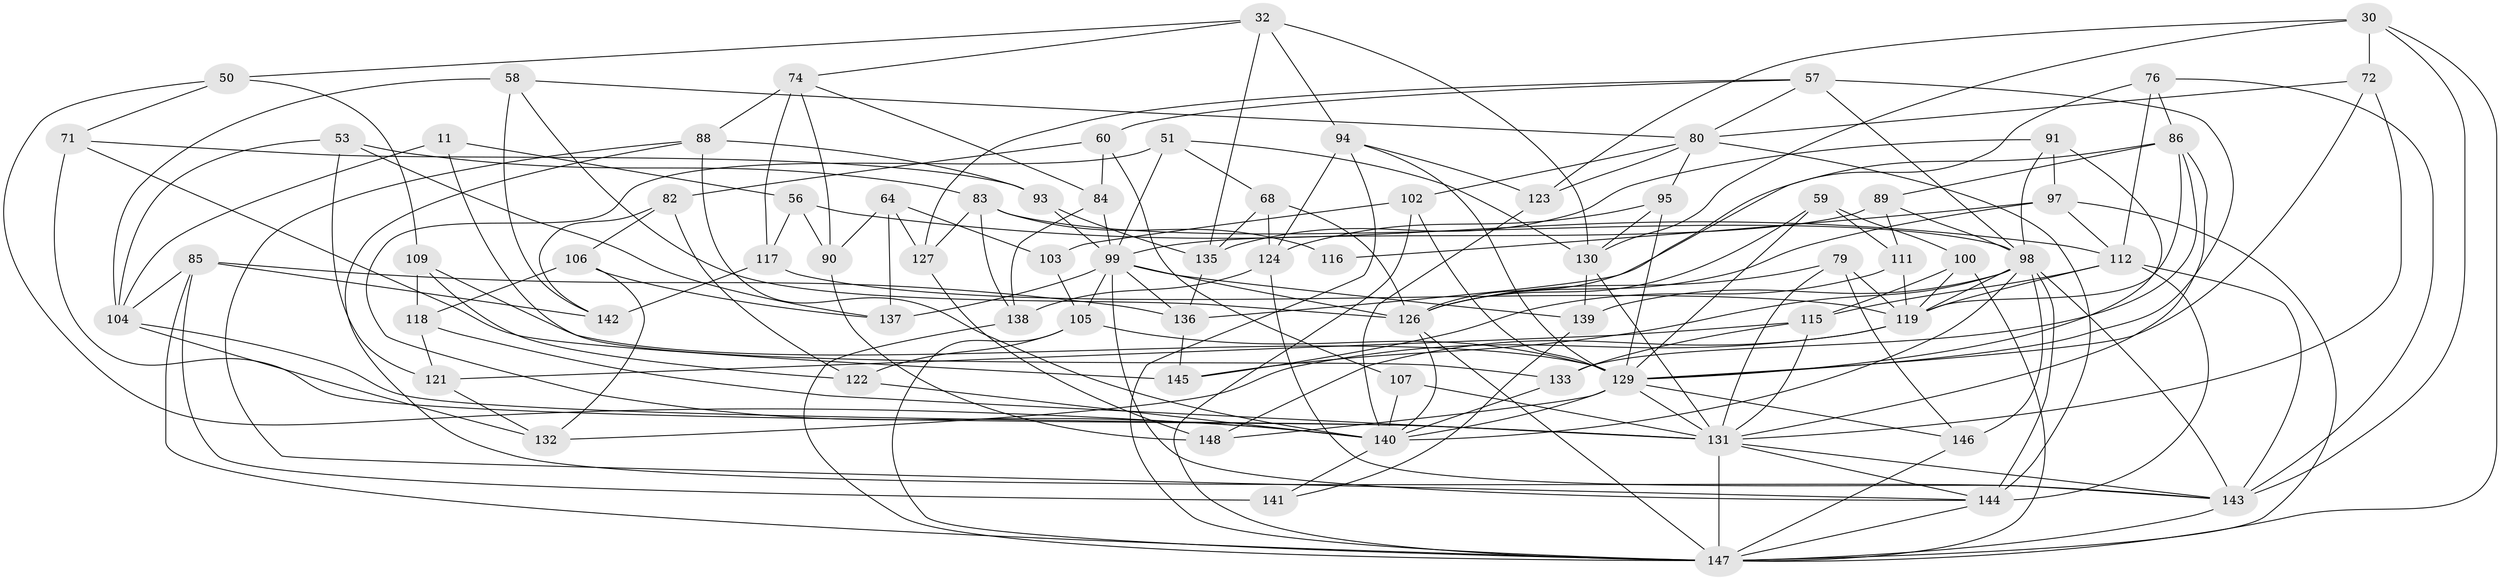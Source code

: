 // original degree distribution, {4: 1.0}
// Generated by graph-tools (version 1.1) at 2025/58/03/09/25 04:58:58]
// undirected, 74 vertices, 190 edges
graph export_dot {
graph [start="1"]
  node [color=gray90,style=filled];
  11;
  30 [super="+17"];
  32 [super="+7"];
  50;
  51;
  53;
  56;
  57 [super="+47"];
  58;
  59;
  60;
  64;
  68;
  71;
  72 [super="+1"];
  74 [super="+49"];
  76;
  79;
  80 [super="+9"];
  82;
  83 [super="+44"];
  84;
  85 [super="+2"];
  86 [super="+77+46"];
  88 [super="+14"];
  89;
  90;
  91;
  93;
  94 [super="+38"];
  95 [super="+54"];
  97 [super="+65"];
  98 [super="+6+45+96+13"];
  99 [super="+48"];
  100;
  102;
  103;
  104 [super="+4+101"];
  105 [super="+27"];
  106;
  107;
  109;
  111;
  112 [super="+3+26"];
  115 [super="+110"];
  116;
  117;
  118;
  119 [super="+108"];
  121;
  122;
  123;
  124 [super="+69"];
  126 [super="+24+29+62"];
  127;
  129 [super="+25+125+73"];
  130 [super="+20+61"];
  131 [super="+39+114+128"];
  132;
  133;
  135 [super="+134"];
  136 [super="+21+92"];
  137;
  138;
  139;
  140 [super="+67"];
  141;
  142;
  143 [super="+87+66"];
  144 [super="+120"];
  145;
  146;
  147 [super="+70+36+75+78+81"];
  148;
  11 -- 104 [weight=2];
  11 -- 56;
  11 -- 133;
  30 -- 72 [weight=2];
  30 -- 123;
  30 -- 130;
  30 -- 147;
  30 -- 143;
  32 -- 135;
  32 -- 94 [weight=2];
  32 -- 74;
  32 -- 50;
  32 -- 130;
  50 -- 71;
  50 -- 109;
  50 -- 140;
  51 -- 68;
  51 -- 130;
  51 -- 99;
  51 -- 140;
  53 -- 137;
  53 -- 121;
  53 -- 83;
  53 -- 104;
  56 -- 117;
  56 -- 90;
  56 -- 112;
  57 -- 60;
  57 -- 98 [weight=2];
  57 -- 80;
  57 -- 127;
  57 -- 129;
  58 -- 142;
  58 -- 80;
  58 -- 126;
  58 -- 104;
  59 -- 100;
  59 -- 111;
  59 -- 126;
  59 -- 129;
  60 -- 107;
  60 -- 82;
  60 -- 84;
  64 -- 137;
  64 -- 103;
  64 -- 90;
  64 -- 127;
  68 -- 124;
  68 -- 135;
  68 -- 126;
  71 -- 145;
  71 -- 93;
  71 -- 131;
  72 -- 80;
  72 -- 131;
  72 -- 129 [weight=2];
  74 -- 90;
  74 -- 88 [weight=2];
  74 -- 84;
  74 -- 117;
  76 -- 112;
  76 -- 126;
  76 -- 86;
  76 -- 143;
  79 -- 126;
  79 -- 146;
  79 -- 119;
  79 -- 131;
  80 -- 95 [weight=2];
  80 -- 123;
  80 -- 102;
  80 -- 144;
  82 -- 122;
  82 -- 106;
  82 -- 142;
  83 -- 138;
  83 -- 116 [weight=2];
  83 -- 127;
  83 -- 98;
  84 -- 138;
  84 -- 99;
  85 -- 136;
  85 -- 141 [weight=2];
  85 -- 142;
  85 -- 104;
  85 -- 147;
  86 -- 89;
  86 -- 136 [weight=2];
  86 -- 131 [weight=4];
  86 -- 133;
  86 -- 119;
  88 -- 93;
  88 -- 140;
  88 -- 144;
  88 -- 143;
  89 -- 99;
  89 -- 111;
  89 -- 98;
  90 -- 148;
  91 -- 97;
  91 -- 98;
  91 -- 135;
  91 -- 129;
  93 -- 135;
  93 -- 99;
  94 -- 123;
  94 -- 124;
  94 -- 147;
  94 -- 129;
  95 -- 129;
  95 -- 124 [weight=2];
  95 -- 130;
  97 -- 126;
  97 -- 116 [weight=2];
  97 -- 112;
  97 -- 147;
  98 -- 119 [weight=2];
  98 -- 146;
  98 -- 144;
  98 -- 145;
  98 -- 140;
  98 -- 139;
  98 -- 143 [weight=2];
  99 -- 136 [weight=2];
  99 -- 105;
  99 -- 137;
  99 -- 139;
  99 -- 144;
  99 -- 126 [weight=2];
  100 -- 115;
  100 -- 119;
  100 -- 147;
  102 -- 103;
  102 -- 147;
  102 -- 129;
  103 -- 105 [weight=2];
  104 -- 132;
  104 -- 131 [weight=2];
  105 -- 122;
  105 -- 129;
  105 -- 147;
  106 -- 137;
  106 -- 132;
  106 -- 118;
  107 -- 131 [weight=2];
  107 -- 140;
  109 -- 118;
  109 -- 122;
  109 -- 129;
  111 -- 145;
  111 -- 119;
  112 -- 119;
  112 -- 144 [weight=2];
  112 -- 115;
  112 -- 143;
  115 -- 133;
  115 -- 131 [weight=2];
  115 -- 121;
  117 -- 142;
  117 -- 119;
  118 -- 121;
  118 -- 131;
  119 -- 132;
  119 -- 148;
  121 -- 132;
  122 -- 140;
  123 -- 140;
  124 -- 138;
  124 -- 143;
  126 -- 147;
  126 -- 140;
  127 -- 148;
  129 -- 146;
  129 -- 131 [weight=2];
  129 -- 140 [weight=2];
  129 -- 148;
  130 -- 139;
  130 -- 131 [weight=3];
  131 -- 144;
  131 -- 147 [weight=3];
  131 -- 143;
  133 -- 140;
  135 -- 136 [weight=2];
  136 -- 145;
  138 -- 147;
  139 -- 141;
  140 -- 141;
  143 -- 147 [weight=2];
  144 -- 147;
  146 -- 147;
}
